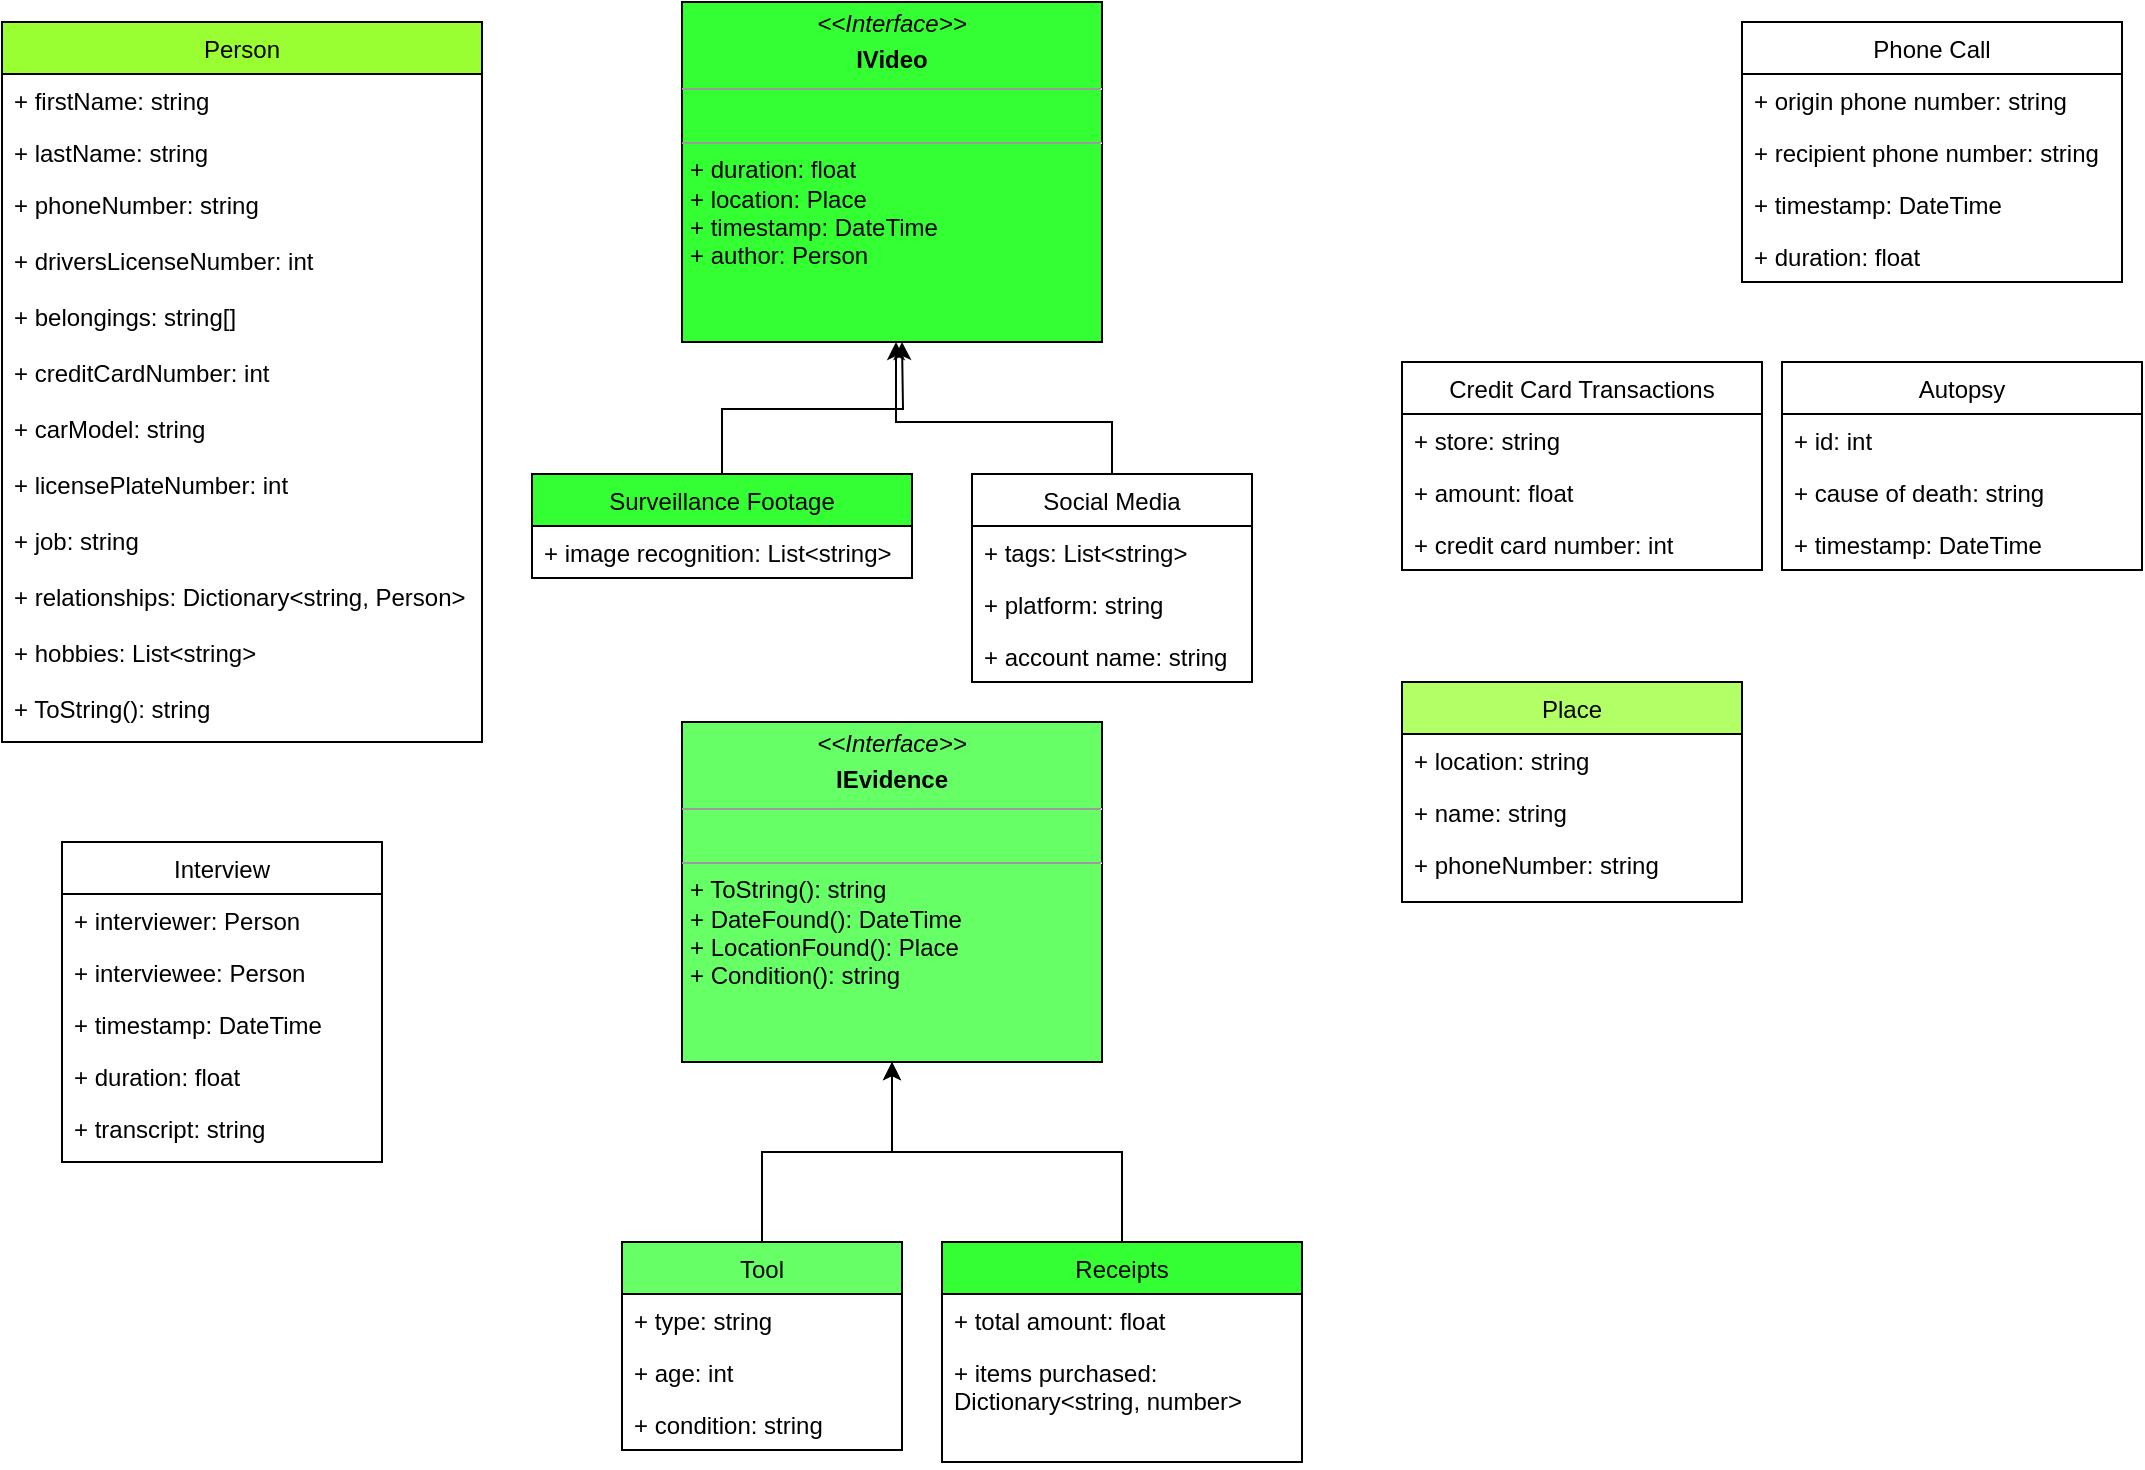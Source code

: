 <mxfile version="16.1.2" type="device"><diagram id="GpX4AnPzuE4LlQAOS_ol" name="Page-1"><mxGraphModel dx="1342" dy="1025" grid="1" gridSize="10" guides="1" tooltips="1" connect="1" arrows="1" fold="1" page="1" pageScale="1" pageWidth="1100" pageHeight="850" math="0" shadow="0"><root><mxCell id="0"/><mxCell id="1" parent="0"/><mxCell id="fT0EqmFZyFgD7_2aJZEb-1" value="Person" style="swimlane;fontStyle=0;childLayout=stackLayout;horizontal=1;startSize=26;fillColor=#99FF33;horizontalStack=0;resizeParent=1;resizeParentMax=0;resizeLast=0;collapsible=1;marginBottom=0;" parent="1" vertex="1"><mxGeometry x="20" y="30" width="240" height="360" as="geometry"><mxRectangle x="80" y="110" width="70" height="26" as="alternateBounds"/></mxGeometry></mxCell><mxCell id="fT0EqmFZyFgD7_2aJZEb-2" value="+ firstName: string" style="text;strokeColor=none;fillColor=none;align=left;verticalAlign=top;spacingLeft=4;spacingRight=4;overflow=hidden;rotatable=0;points=[[0,0.5],[1,0.5]];portConstraint=eastwest;" parent="fT0EqmFZyFgD7_2aJZEb-1" vertex="1"><mxGeometry y="26" width="240" height="26" as="geometry"/></mxCell><mxCell id="fT0EqmFZyFgD7_2aJZEb-3" value="+ lastName: string" style="text;strokeColor=none;fillColor=none;align=left;verticalAlign=top;spacingLeft=4;spacingRight=4;overflow=hidden;rotatable=0;points=[[0,0.5],[1,0.5]];portConstraint=eastwest;" parent="fT0EqmFZyFgD7_2aJZEb-1" vertex="1"><mxGeometry y="52" width="240" height="26" as="geometry"/></mxCell><mxCell id="fT0EqmFZyFgD7_2aJZEb-4" value="+ phoneNumber: string&#10;&#10;+ driversLicenseNumber: int&#10;&#10;+ belongings: string[]&#10;&#10;+ creditCardNumber: int&#10;&#10;+ carModel: string&#10;&#10;+ licensePlateNumber: int&#10;&#10;+ job: string&#10;&#10;+ relationships: Dictionary&lt;string, Person&gt;&#10;&#10;+ hobbies: List&lt;string&gt;&#10;&#10;+ ToString(): string&#10;" style="text;strokeColor=none;fillColor=none;align=left;verticalAlign=top;spacingLeft=4;spacingRight=4;overflow=hidden;rotatable=0;points=[[0,0.5],[1,0.5]];portConstraint=eastwest;" parent="fT0EqmFZyFgD7_2aJZEb-1" vertex="1"><mxGeometry y="78" width="240" height="282" as="geometry"/></mxCell><mxCell id="fT0EqmFZyFgD7_2aJZEb-5" value="Place" style="swimlane;fontStyle=0;childLayout=stackLayout;horizontal=1;startSize=26;fillColor=#B3FF66;horizontalStack=0;resizeParent=1;resizeParentMax=0;resizeLast=0;collapsible=1;marginBottom=0;" parent="1" vertex="1"><mxGeometry x="720" y="360" width="170" height="110" as="geometry"><mxRectangle x="80" y="110" width="70" height="26" as="alternateBounds"/></mxGeometry></mxCell><mxCell id="fT0EqmFZyFgD7_2aJZEb-6" value="+ location: string" style="text;strokeColor=none;fillColor=none;align=left;verticalAlign=top;spacingLeft=4;spacingRight=4;overflow=hidden;rotatable=0;points=[[0,0.5],[1,0.5]];portConstraint=eastwest;" parent="fT0EqmFZyFgD7_2aJZEb-5" vertex="1"><mxGeometry y="26" width="170" height="26" as="geometry"/></mxCell><mxCell id="fT0EqmFZyFgD7_2aJZEb-7" value="+ name: string" style="text;strokeColor=none;fillColor=none;align=left;verticalAlign=top;spacingLeft=4;spacingRight=4;overflow=hidden;rotatable=0;points=[[0,0.5],[1,0.5]];portConstraint=eastwest;" parent="fT0EqmFZyFgD7_2aJZEb-5" vertex="1"><mxGeometry y="52" width="170" height="26" as="geometry"/></mxCell><mxCell id="fT0EqmFZyFgD7_2aJZEb-8" value="+ phoneNumber: string" style="text;strokeColor=none;fillColor=none;align=left;verticalAlign=top;spacingLeft=4;spacingRight=4;overflow=hidden;rotatable=0;points=[[0,0.5],[1,0.5]];portConstraint=eastwest;" parent="fT0EqmFZyFgD7_2aJZEb-5" vertex="1"><mxGeometry y="78" width="170" height="32" as="geometry"/></mxCell><mxCell id="fT0EqmFZyFgD7_2aJZEb-9" value="&lt;p style=&quot;margin: 0px ; margin-top: 4px ; text-align: center&quot;&gt;&lt;i&gt;&amp;lt;&amp;lt;Interface&amp;gt;&amp;gt;&lt;/i&gt;&lt;b&gt;&lt;br&gt;&lt;/b&gt;&lt;/p&gt;&lt;p style=&quot;margin: 0px ; margin-top: 4px ; text-align: center&quot;&gt;&lt;b&gt;IEvidence&lt;/b&gt;&lt;br&gt;&lt;b&gt;&lt;/b&gt;&lt;/p&gt;&lt;hr size=&quot;1&quot;&gt;&lt;p style=&quot;margin: 0px ; margin-left: 4px&quot;&gt;&lt;br&gt;&lt;/p&gt;&lt;hr size=&quot;1&quot;&gt;&lt;p style=&quot;margin: 0px ; margin-left: 4px&quot;&gt;+ ToString(): string&lt;br&gt;+ DateFound(): DateTime&lt;/p&gt;&lt;p style=&quot;margin: 0px ; margin-left: 4px&quot;&gt;+ LocationFound(): Place&lt;/p&gt;&lt;p style=&quot;margin: 0px ; margin-left: 4px&quot;&gt;+ Condition(): string&lt;/p&gt;&lt;p style=&quot;margin: 0px ; margin-left: 4px&quot;&gt;&lt;br&gt;&lt;/p&gt;&lt;p style=&quot;margin: 0px ; margin-left: 4px&quot;&gt;&lt;br&gt;&lt;/p&gt;" style="verticalAlign=top;align=left;overflow=fill;fontSize=12;fontFamily=Helvetica;html=1;fillColor=#66FF66;" parent="1" vertex="1"><mxGeometry x="360" y="380" width="210" height="170" as="geometry"/></mxCell><mxCell id="fT0EqmFZyFgD7_2aJZEb-11" value="Tool" style="swimlane;fontStyle=0;childLayout=stackLayout;horizontal=1;startSize=26;fillColor=#66FF66;horizontalStack=0;resizeParent=1;resizeParentMax=0;resizeLast=0;collapsible=1;marginBottom=0;" parent="1" vertex="1"><mxGeometry x="330" y="640" width="140" height="104" as="geometry"/></mxCell><mxCell id="fT0EqmFZyFgD7_2aJZEb-12" value="+ type: string" style="text;strokeColor=none;fillColor=none;align=left;verticalAlign=top;spacingLeft=4;spacingRight=4;overflow=hidden;rotatable=0;points=[[0,0.5],[1,0.5]];portConstraint=eastwest;" parent="fT0EqmFZyFgD7_2aJZEb-11" vertex="1"><mxGeometry y="26" width="140" height="26" as="geometry"/></mxCell><mxCell id="fT0EqmFZyFgD7_2aJZEb-13" value="+ age: int" style="text;strokeColor=none;fillColor=none;align=left;verticalAlign=top;spacingLeft=4;spacingRight=4;overflow=hidden;rotatable=0;points=[[0,0.5],[1,0.5]];portConstraint=eastwest;" parent="fT0EqmFZyFgD7_2aJZEb-11" vertex="1"><mxGeometry y="52" width="140" height="26" as="geometry"/></mxCell><mxCell id="fT0EqmFZyFgD7_2aJZEb-14" value="+ condition: string" style="text;strokeColor=none;fillColor=none;align=left;verticalAlign=top;spacingLeft=4;spacingRight=4;overflow=hidden;rotatable=0;points=[[0,0.5],[1,0.5]];portConstraint=eastwest;" parent="fT0EqmFZyFgD7_2aJZEb-11" vertex="1"><mxGeometry y="78" width="140" height="26" as="geometry"/></mxCell><mxCell id="fT0EqmFZyFgD7_2aJZEb-17" value="Interview" style="swimlane;fontStyle=0;childLayout=stackLayout;horizontal=1;startSize=26;fillColor=none;horizontalStack=0;resizeParent=1;resizeParentMax=0;resizeLast=0;collapsible=1;marginBottom=0;" parent="1" vertex="1"><mxGeometry x="50" y="440" width="160" height="160" as="geometry"/></mxCell><mxCell id="fT0EqmFZyFgD7_2aJZEb-18" value="+ interviewer: Person" style="text;strokeColor=none;fillColor=none;align=left;verticalAlign=top;spacingLeft=4;spacingRight=4;overflow=hidden;rotatable=0;points=[[0,0.5],[1,0.5]];portConstraint=eastwest;" parent="fT0EqmFZyFgD7_2aJZEb-17" vertex="1"><mxGeometry y="26" width="160" height="26" as="geometry"/></mxCell><mxCell id="fT0EqmFZyFgD7_2aJZEb-19" value="+ interviewee: Person" style="text;strokeColor=none;fillColor=none;align=left;verticalAlign=top;spacingLeft=4;spacingRight=4;overflow=hidden;rotatable=0;points=[[0,0.5],[1,0.5]];portConstraint=eastwest;" parent="fT0EqmFZyFgD7_2aJZEb-17" vertex="1"><mxGeometry y="52" width="160" height="26" as="geometry"/></mxCell><mxCell id="fT0EqmFZyFgD7_2aJZEb-20" value="+ timestamp: DateTime" style="text;strokeColor=none;fillColor=none;align=left;verticalAlign=top;spacingLeft=4;spacingRight=4;overflow=hidden;rotatable=0;points=[[0,0.5],[1,0.5]];portConstraint=eastwest;" parent="fT0EqmFZyFgD7_2aJZEb-17" vertex="1"><mxGeometry y="78" width="160" height="82" as="geometry"/></mxCell><mxCell id="fT0EqmFZyFgD7_2aJZEb-21" value="Phone Call" style="swimlane;fontStyle=0;childLayout=stackLayout;horizontal=1;startSize=26;fillColor=none;horizontalStack=0;resizeParent=1;resizeParentMax=0;resizeLast=0;collapsible=1;marginBottom=0;" parent="1" vertex="1"><mxGeometry x="890" y="30" width="190" height="130" as="geometry"/></mxCell><mxCell id="fT0EqmFZyFgD7_2aJZEb-22" value="+ origin phone number: string" style="text;strokeColor=none;fillColor=none;align=left;verticalAlign=top;spacingLeft=4;spacingRight=4;overflow=hidden;rotatable=0;points=[[0,0.5],[1,0.5]];portConstraint=eastwest;" parent="fT0EqmFZyFgD7_2aJZEb-21" vertex="1"><mxGeometry y="26" width="190" height="26" as="geometry"/></mxCell><mxCell id="fT0EqmFZyFgD7_2aJZEb-23" value="+ recipient phone number: string" style="text;strokeColor=none;fillColor=none;align=left;verticalAlign=top;spacingLeft=4;spacingRight=4;overflow=hidden;rotatable=0;points=[[0,0.5],[1,0.5]];portConstraint=eastwest;" parent="fT0EqmFZyFgD7_2aJZEb-21" vertex="1"><mxGeometry y="52" width="190" height="26" as="geometry"/></mxCell><mxCell id="fT0EqmFZyFgD7_2aJZEb-24" value="+ timestamp: DateTime" style="text;strokeColor=none;fillColor=none;align=left;verticalAlign=top;spacingLeft=4;spacingRight=4;overflow=hidden;rotatable=0;points=[[0,0.5],[1,0.5]];portConstraint=eastwest;" parent="fT0EqmFZyFgD7_2aJZEb-21" vertex="1"><mxGeometry y="78" width="190" height="52" as="geometry"/></mxCell><mxCell id="fT0EqmFZyFgD7_2aJZEb-50" value="" style="edgeStyle=orthogonalEdgeStyle;rounded=0;orthogonalLoop=1;jettySize=auto;html=1;" parent="1" source="fT0EqmFZyFgD7_2aJZEb-34" edge="1"><mxGeometry relative="1" as="geometry"><mxPoint x="470" y="190" as="targetPoint"/></mxGeometry></mxCell><mxCell id="fT0EqmFZyFgD7_2aJZEb-34" value="Surveillance Footage" style="swimlane;fontStyle=0;childLayout=stackLayout;horizontal=1;startSize=26;fillColor=#33FF33;horizontalStack=0;resizeParent=1;resizeParentMax=0;resizeLast=0;collapsible=1;marginBottom=0;" parent="1" vertex="1"><mxGeometry x="285" y="256" width="190" height="52" as="geometry"/></mxCell><mxCell id="fT0EqmFZyFgD7_2aJZEb-35" value="+ image recognition: List&lt;string&gt;" style="text;strokeColor=none;fillColor=none;align=left;verticalAlign=top;spacingLeft=4;spacingRight=4;overflow=hidden;rotatable=0;points=[[0,0.5],[1,0.5]];portConstraint=eastwest;" parent="fT0EqmFZyFgD7_2aJZEb-34" vertex="1"><mxGeometry y="26" width="190" height="26" as="geometry"/></mxCell><mxCell id="fT0EqmFZyFgD7_2aJZEb-38" value="Social Media" style="swimlane;fontStyle=0;childLayout=stackLayout;horizontal=1;startSize=26;fillColor=none;horizontalStack=0;resizeParent=1;resizeParentMax=0;resizeLast=0;collapsible=1;marginBottom=0;" parent="1" vertex="1"><mxGeometry x="505" y="256" width="140" height="104" as="geometry"/></mxCell><mxCell id="fT0EqmFZyFgD7_2aJZEb-39" value="+ tags: List&lt;string&gt;" style="text;strokeColor=none;fillColor=none;align=left;verticalAlign=top;spacingLeft=4;spacingRight=4;overflow=hidden;rotatable=0;points=[[0,0.5],[1,0.5]];portConstraint=eastwest;" parent="fT0EqmFZyFgD7_2aJZEb-38" vertex="1"><mxGeometry y="26" width="140" height="26" as="geometry"/></mxCell><mxCell id="fT0EqmFZyFgD7_2aJZEb-40" value="+ platform: string" style="text;strokeColor=none;fillColor=none;align=left;verticalAlign=top;spacingLeft=4;spacingRight=4;overflow=hidden;rotatable=0;points=[[0,0.5],[1,0.5]];portConstraint=eastwest;" parent="fT0EqmFZyFgD7_2aJZEb-38" vertex="1"><mxGeometry y="52" width="140" height="26" as="geometry"/></mxCell><mxCell id="fT0EqmFZyFgD7_2aJZEb-41" value="+ account name: string" style="text;strokeColor=none;fillColor=none;align=left;verticalAlign=top;spacingLeft=4;spacingRight=4;overflow=hidden;rotatable=0;points=[[0,0.5],[1,0.5]];portConstraint=eastwest;" parent="fT0EqmFZyFgD7_2aJZEb-38" vertex="1"><mxGeometry y="78" width="140" height="26" as="geometry"/></mxCell><mxCell id="fT0EqmFZyFgD7_2aJZEb-42" value="Credit Card Transactions" style="swimlane;fontStyle=0;childLayout=stackLayout;horizontal=1;startSize=26;fillColor=none;horizontalStack=0;resizeParent=1;resizeParentMax=0;resizeLast=0;collapsible=1;marginBottom=0;" parent="1" vertex="1"><mxGeometry x="720" y="200" width="180" height="104" as="geometry"/></mxCell><mxCell id="fT0EqmFZyFgD7_2aJZEb-43" value="+ store: string" style="text;strokeColor=none;fillColor=none;align=left;verticalAlign=top;spacingLeft=4;spacingRight=4;overflow=hidden;rotatable=0;points=[[0,0.5],[1,0.5]];portConstraint=eastwest;" parent="fT0EqmFZyFgD7_2aJZEb-42" vertex="1"><mxGeometry y="26" width="180" height="26" as="geometry"/></mxCell><mxCell id="fT0EqmFZyFgD7_2aJZEb-44" value="+ amount: float" style="text;strokeColor=none;fillColor=none;align=left;verticalAlign=top;spacingLeft=4;spacingRight=4;overflow=hidden;rotatable=0;points=[[0,0.5],[1,0.5]];portConstraint=eastwest;" parent="fT0EqmFZyFgD7_2aJZEb-42" vertex="1"><mxGeometry y="52" width="180" height="26" as="geometry"/></mxCell><mxCell id="fT0EqmFZyFgD7_2aJZEb-45" value="+ credit card number: int" style="text;strokeColor=none;fillColor=none;align=left;verticalAlign=top;spacingLeft=4;spacingRight=4;overflow=hidden;rotatable=0;points=[[0,0.5],[1,0.5]];portConstraint=eastwest;" parent="fT0EqmFZyFgD7_2aJZEb-42" vertex="1"><mxGeometry y="78" width="180" height="26" as="geometry"/></mxCell><mxCell id="fT0EqmFZyFgD7_2aJZEb-46" value="Autopsy" style="swimlane;fontStyle=0;childLayout=stackLayout;horizontal=1;startSize=26;fillColor=none;horizontalStack=0;resizeParent=1;resizeParentMax=0;resizeLast=0;collapsible=1;marginBottom=0;" parent="1" vertex="1"><mxGeometry x="910" y="200" width="180" height="104" as="geometry"/></mxCell><mxCell id="fT0EqmFZyFgD7_2aJZEb-47" value="+ id: int" style="text;strokeColor=none;fillColor=none;align=left;verticalAlign=top;spacingLeft=4;spacingRight=4;overflow=hidden;rotatable=0;points=[[0,0.5],[1,0.5]];portConstraint=eastwest;" parent="fT0EqmFZyFgD7_2aJZEb-46" vertex="1"><mxGeometry y="26" width="180" height="26" as="geometry"/></mxCell><mxCell id="fT0EqmFZyFgD7_2aJZEb-48" value="+ cause of death: string" style="text;strokeColor=none;fillColor=none;align=left;verticalAlign=top;spacingLeft=4;spacingRight=4;overflow=hidden;rotatable=0;points=[[0,0.5],[1,0.5]];portConstraint=eastwest;" parent="fT0EqmFZyFgD7_2aJZEb-46" vertex="1"><mxGeometry y="52" width="180" height="26" as="geometry"/></mxCell><mxCell id="fT0EqmFZyFgD7_2aJZEb-49" value="+ timestamp: DateTime" style="text;strokeColor=none;fillColor=none;align=left;verticalAlign=top;spacingLeft=4;spacingRight=4;overflow=hidden;rotatable=0;points=[[0,0.5],[1,0.5]];portConstraint=eastwest;" parent="fT0EqmFZyFgD7_2aJZEb-46" vertex="1"><mxGeometry y="78" width="180" height="26" as="geometry"/></mxCell><mxCell id="LmaBlVGj-Z2WXdsz3wPb-1" value="Receipts" style="swimlane;fontStyle=0;childLayout=stackLayout;horizontal=1;startSize=26;fillColor=#33FF33;horizontalStack=0;resizeParent=1;resizeParentMax=0;resizeLast=0;collapsible=1;marginBottom=0;" parent="1" vertex="1"><mxGeometry x="490" y="640" width="180" height="110" as="geometry"/></mxCell><mxCell id="LmaBlVGj-Z2WXdsz3wPb-2" value="+ total amount: float" style="text;strokeColor=none;fillColor=none;align=left;verticalAlign=top;spacingLeft=4;spacingRight=4;overflow=hidden;rotatable=0;points=[[0,0.5],[1,0.5]];portConstraint=eastwest;" parent="LmaBlVGj-Z2WXdsz3wPb-1" vertex="1"><mxGeometry y="26" width="180" height="26" as="geometry"/></mxCell><mxCell id="LmaBlVGj-Z2WXdsz3wPb-3" value="+ items purchased: &#10;Dictionary&lt;string, number&gt;" style="text;strokeColor=none;fillColor=none;align=left;verticalAlign=top;spacingLeft=4;spacingRight=4;overflow=hidden;rotatable=0;points=[[0,0.5],[1,0.5]];portConstraint=eastwest;" parent="LmaBlVGj-Z2WXdsz3wPb-1" vertex="1"><mxGeometry y="52" width="180" height="58" as="geometry"/></mxCell><mxCell id="LmaBlVGj-Z2WXdsz3wPb-7" value="" style="endArrow=classic;html=1;rounded=0;exitX=0.5;exitY=0;exitDx=0;exitDy=0;" parent="1" source="fT0EqmFZyFgD7_2aJZEb-38" edge="1"><mxGeometry width="50" height="50" relative="1" as="geometry"><mxPoint x="480" y="380" as="sourcePoint"/><mxPoint x="467" y="190" as="targetPoint"/><Array as="points"><mxPoint x="575" y="230"/><mxPoint x="467" y="230"/><mxPoint x="467" y="190"/></Array></mxGeometry></mxCell><mxCell id="LmaBlVGj-Z2WXdsz3wPb-8" value="+ duration: float" style="text;strokeColor=none;fillColor=none;align=left;verticalAlign=top;spacingLeft=4;spacingRight=4;overflow=hidden;rotatable=0;points=[[0,0.5],[1,0.5]];portConstraint=eastwest;" parent="1" vertex="1"><mxGeometry x="890" y="134" width="180" height="26" as="geometry"/></mxCell><mxCell id="LmaBlVGj-Z2WXdsz3wPb-9" value="+ duration: float" style="text;strokeColor=none;fillColor=none;align=left;verticalAlign=top;spacingLeft=4;spacingRight=4;overflow=hidden;rotatable=0;points=[[0,0.5],[1,0.5]];portConstraint=eastwest;" parent="1" vertex="1"><mxGeometry x="50" y="544" width="140" height="26" as="geometry"/></mxCell><mxCell id="LmaBlVGj-Z2WXdsz3wPb-10" value="+ transcript: string" style="text;strokeColor=none;fillColor=none;align=left;verticalAlign=top;spacingLeft=4;spacingRight=4;overflow=hidden;rotatable=0;points=[[0,0.5],[1,0.5]];portConstraint=eastwest;" parent="1" vertex="1"><mxGeometry x="50" y="570" width="140" height="26" as="geometry"/></mxCell><mxCell id="LmaBlVGj-Z2WXdsz3wPb-11" value="" style="edgeStyle=orthogonalEdgeStyle;rounded=0;orthogonalLoop=1;jettySize=auto;html=1;entryX=0.5;entryY=1;entryDx=0;entryDy=0;exitX=0.5;exitY=0;exitDx=0;exitDy=0;" parent="1" source="fT0EqmFZyFgD7_2aJZEb-11" target="fT0EqmFZyFgD7_2aJZEb-9" edge="1"><mxGeometry relative="1" as="geometry"><mxPoint x="410" y="630" as="sourcePoint"/><mxPoint x="585.06" y="660" as="targetPoint"/></mxGeometry></mxCell><mxCell id="LmaBlVGj-Z2WXdsz3wPb-12" value="" style="edgeStyle=orthogonalEdgeStyle;rounded=0;orthogonalLoop=1;jettySize=auto;html=1;exitX=0.5;exitY=0;exitDx=0;exitDy=0;" parent="1" source="LmaBlVGj-Z2WXdsz3wPb-1" target="fT0EqmFZyFgD7_2aJZEb-9" edge="1"><mxGeometry relative="1" as="geometry"><mxPoint x="410" y="650" as="sourcePoint"/><mxPoint x="475" y="560" as="targetPoint"/></mxGeometry></mxCell><mxCell id="pRzyhYphen0vv4jzs-iL-3" value="&lt;p style=&quot;margin: 0px ; margin-top: 4px ; text-align: center&quot;&gt;&lt;i&gt;&amp;lt;&amp;lt;Interface&amp;gt;&amp;gt;&lt;/i&gt;&lt;b&gt;&lt;br&gt;&lt;/b&gt;&lt;/p&gt;&lt;p style=&quot;margin: 0px ; margin-top: 4px ; text-align: center&quot;&gt;&lt;b&gt;IVideo&lt;/b&gt;&lt;br&gt;&lt;b&gt;&lt;/b&gt;&lt;/p&gt;&lt;hr size=&quot;1&quot;&gt;&lt;p style=&quot;margin: 0px ; margin-left: 4px&quot;&gt;&lt;br&gt;&lt;/p&gt;&lt;hr size=&quot;1&quot;&gt;&lt;p style=&quot;margin: 0px ; margin-left: 4px&quot;&gt;+ duration: float&lt;br&gt;+ location: Place&lt;/p&gt;&lt;p style=&quot;margin: 0px ; margin-left: 4px&quot;&gt;+ timestamp: DateTime&lt;/p&gt;&lt;p style=&quot;margin: 0px ; margin-left: 4px&quot;&gt;+ author: Person&lt;/p&gt;&lt;p style=&quot;margin: 0px ; margin-left: 4px&quot;&gt;&lt;br&gt;&lt;/p&gt;&lt;p style=&quot;margin: 0px ; margin-left: 4px&quot;&gt;&lt;br&gt;&lt;/p&gt;" style="verticalAlign=top;align=left;overflow=fill;fontSize=12;fontFamily=Helvetica;html=1;fillColor=#33FF33;" parent="1" vertex="1"><mxGeometry x="360" y="20" width="210" height="170" as="geometry"/></mxCell></root></mxGraphModel></diagram></mxfile>